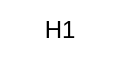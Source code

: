 <mxfile>
    <diagram id="jnPV1RWLa7g5_-VBUFKY" name="Page-1">
        <mxGraphModel dx="821" dy="611" grid="0" gridSize="10" guides="1" tooltips="1" connect="1" arrows="1" fold="1" page="1" pageScale="1" pageWidth="827" pageHeight="1169" background="#FFFFFF" math="0" shadow="0">
            <root>
                <mxCell id="0"/>
                <mxCell id="1" parent="0"/>
                <mxCell id="3" value="&lt;font color=&quot;#000000&quot;&gt;H1&lt;/font&gt;" style="text;strokeColor=none;align=center;fillColor=none;html=1;verticalAlign=middle;whiteSpace=wrap;rounded=0;" vertex="1" parent="1">
                    <mxGeometry x="288" y="189" width="60" height="30" as="geometry"/>
                </mxCell>
            </root>
        </mxGraphModel>
    </diagram>
</mxfile>
